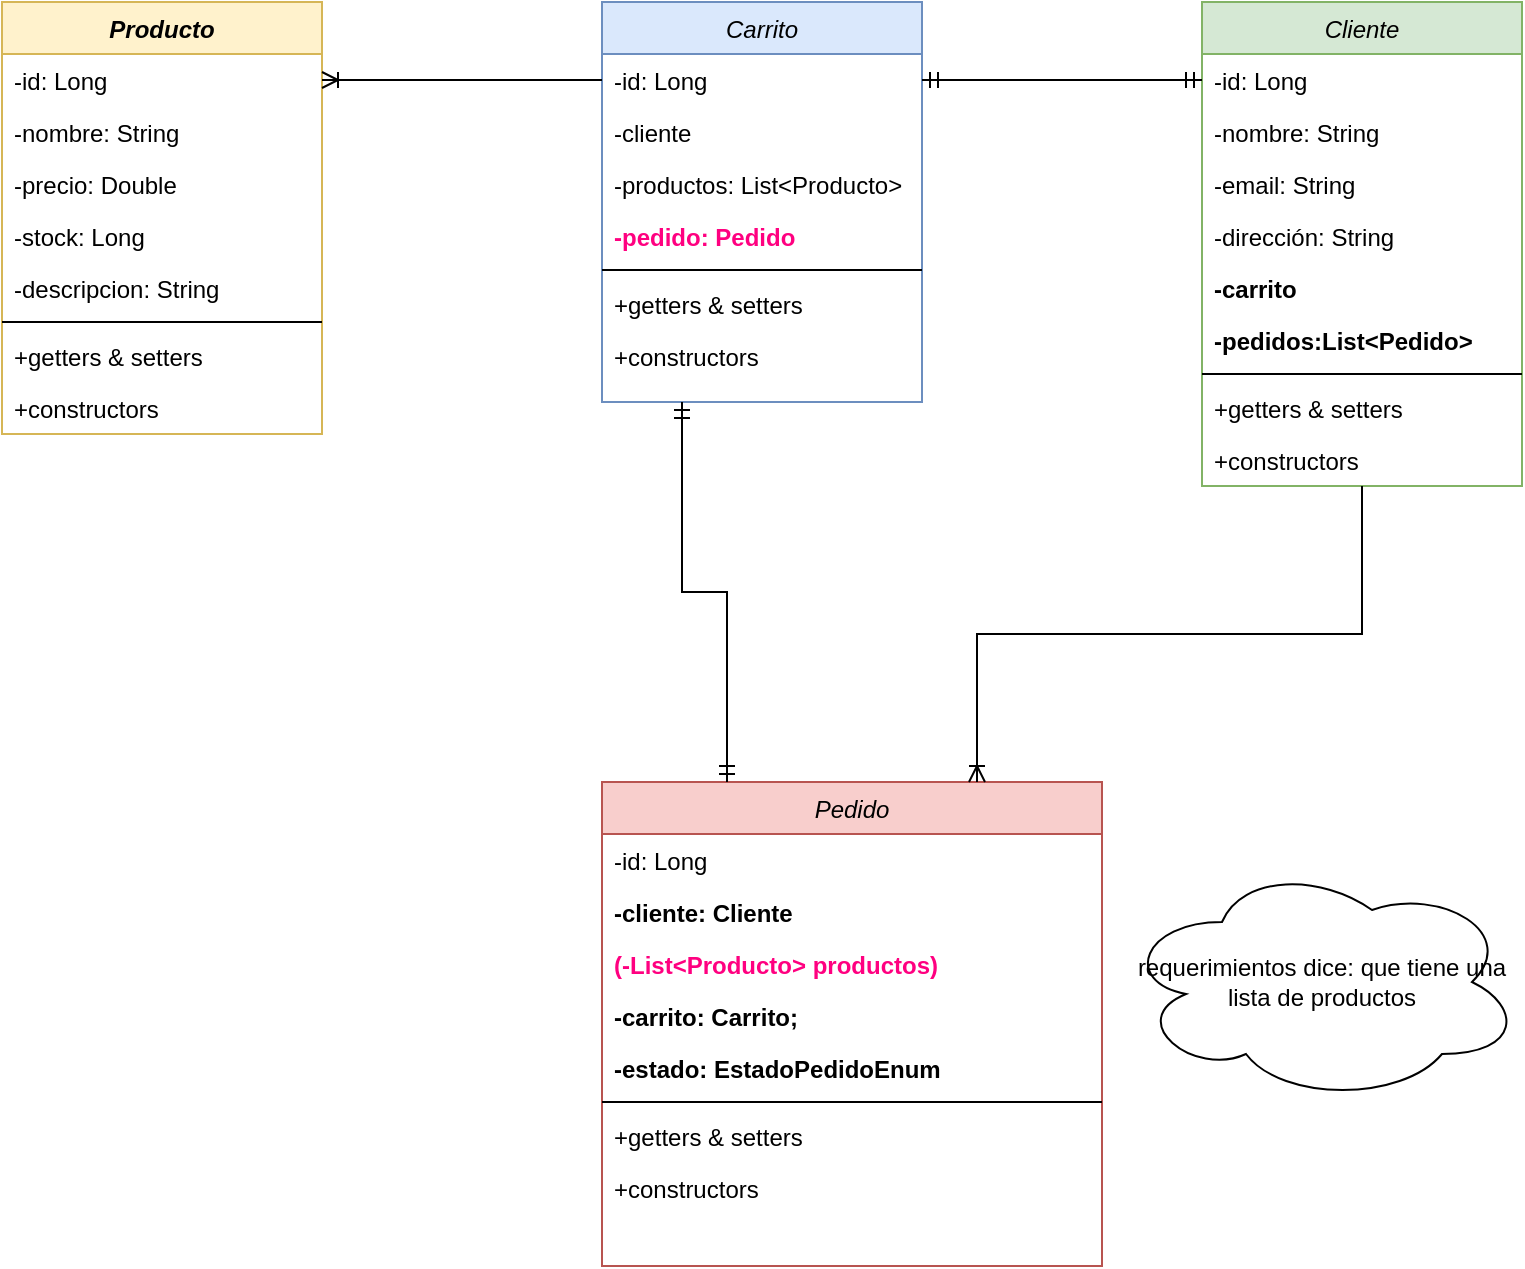 <mxfile version="20.2.3" type="device"><diagram id="C5RBs43oDa-KdzZeNtuy" name="Page-1"><mxGraphModel dx="1237" dy="758" grid="1" gridSize="10" guides="1" tooltips="1" connect="1" arrows="1" fold="1" page="1" pageScale="1" pageWidth="827" pageHeight="1169" math="0" shadow="0"><root><mxCell id="WIyWlLk6GJQsqaUBKTNV-0"/><mxCell id="WIyWlLk6GJQsqaUBKTNV-1" parent="WIyWlLk6GJQsqaUBKTNV-0"/><mxCell id="9P4ZXZGoO4VeWlaY292J-0" value="Producto" style="swimlane;fontStyle=3;align=center;verticalAlign=top;childLayout=stackLayout;horizontal=1;startSize=26;horizontalStack=0;resizeParent=1;resizeLast=0;collapsible=1;marginBottom=0;rounded=0;shadow=0;strokeWidth=1;fillColor=#fff2cc;strokeColor=#d6b656;" vertex="1" parent="WIyWlLk6GJQsqaUBKTNV-1"><mxGeometry x="20" y="100" width="160" height="216" as="geometry"><mxRectangle x="230" y="140" width="160" height="26" as="alternateBounds"/></mxGeometry></mxCell><mxCell id="9P4ZXZGoO4VeWlaY292J-1" value="-id: Long" style="text;align=left;verticalAlign=top;spacingLeft=4;spacingRight=4;overflow=hidden;rotatable=0;points=[[0,0.5],[1,0.5]];portConstraint=eastwest;" vertex="1" parent="9P4ZXZGoO4VeWlaY292J-0"><mxGeometry y="26" width="160" height="26" as="geometry"/></mxCell><mxCell id="9P4ZXZGoO4VeWlaY292J-2" value="-nombre: String" style="text;align=left;verticalAlign=top;spacingLeft=4;spacingRight=4;overflow=hidden;rotatable=0;points=[[0,0.5],[1,0.5]];portConstraint=eastwest;rounded=0;shadow=0;html=0;" vertex="1" parent="9P4ZXZGoO4VeWlaY292J-0"><mxGeometry y="52" width="160" height="26" as="geometry"/></mxCell><mxCell id="9P4ZXZGoO4VeWlaY292J-3" value="-precio: Double" style="text;align=left;verticalAlign=top;spacingLeft=4;spacingRight=4;overflow=hidden;rotatable=0;points=[[0,0.5],[1,0.5]];portConstraint=eastwest;rounded=0;shadow=0;html=0;" vertex="1" parent="9P4ZXZGoO4VeWlaY292J-0"><mxGeometry y="78" width="160" height="26" as="geometry"/></mxCell><mxCell id="9P4ZXZGoO4VeWlaY292J-10" value="-stock: Long" style="text;align=left;verticalAlign=top;spacingLeft=4;spacingRight=4;overflow=hidden;rotatable=0;points=[[0,0.5],[1,0.5]];portConstraint=eastwest;rounded=0;shadow=0;html=0;" vertex="1" parent="9P4ZXZGoO4VeWlaY292J-0"><mxGeometry y="104" width="160" height="26" as="geometry"/></mxCell><mxCell id="9P4ZXZGoO4VeWlaY292J-9" value="-descripcion: String" style="text;align=left;verticalAlign=top;spacingLeft=4;spacingRight=4;overflow=hidden;rotatable=0;points=[[0,0.5],[1,0.5]];portConstraint=eastwest;rounded=0;shadow=0;html=0;" vertex="1" parent="9P4ZXZGoO4VeWlaY292J-0"><mxGeometry y="130" width="160" height="26" as="geometry"/></mxCell><mxCell id="9P4ZXZGoO4VeWlaY292J-4" value="" style="line;html=1;strokeWidth=1;align=left;verticalAlign=middle;spacingTop=-1;spacingLeft=3;spacingRight=3;rotatable=0;labelPosition=right;points=[];portConstraint=eastwest;" vertex="1" parent="9P4ZXZGoO4VeWlaY292J-0"><mxGeometry y="156" width="160" height="8" as="geometry"/></mxCell><mxCell id="9P4ZXZGoO4VeWlaY292J-5" value="+getters &amp; setters" style="text;align=left;verticalAlign=top;spacingLeft=4;spacingRight=4;overflow=hidden;rotatable=0;points=[[0,0.5],[1,0.5]];portConstraint=eastwest;" vertex="1" parent="9P4ZXZGoO4VeWlaY292J-0"><mxGeometry y="164" width="160" height="26" as="geometry"/></mxCell><mxCell id="9P4ZXZGoO4VeWlaY292J-6" value="+constructors" style="text;align=left;verticalAlign=top;spacingLeft=4;spacingRight=4;overflow=hidden;rotatable=0;points=[[0,0.5],[1,0.5]];portConstraint=eastwest;rounded=0;shadow=0;html=0;" vertex="1" parent="9P4ZXZGoO4VeWlaY292J-0"><mxGeometry y="190" width="160" height="26" as="geometry"/></mxCell><mxCell id="9P4ZXZGoO4VeWlaY292J-11" value="Cliente" style="swimlane;fontStyle=2;align=center;verticalAlign=top;childLayout=stackLayout;horizontal=1;startSize=26;horizontalStack=0;resizeParent=1;resizeLast=0;collapsible=1;marginBottom=0;rounded=0;shadow=0;strokeWidth=1;fillColor=#d5e8d4;strokeColor=#82b366;" vertex="1" parent="WIyWlLk6GJQsqaUBKTNV-1"><mxGeometry x="620" y="100" width="160" height="242" as="geometry"><mxRectangle x="230" y="140" width="160" height="26" as="alternateBounds"/></mxGeometry></mxCell><mxCell id="9P4ZXZGoO4VeWlaY292J-12" value="-id: Long" style="text;align=left;verticalAlign=top;spacingLeft=4;spacingRight=4;overflow=hidden;rotatable=0;points=[[0,0.5],[1,0.5]];portConstraint=eastwest;" vertex="1" parent="9P4ZXZGoO4VeWlaY292J-11"><mxGeometry y="26" width="160" height="26" as="geometry"/></mxCell><mxCell id="9P4ZXZGoO4VeWlaY292J-13" value="-nombre: String" style="text;align=left;verticalAlign=top;spacingLeft=4;spacingRight=4;overflow=hidden;rotatable=0;points=[[0,0.5],[1,0.5]];portConstraint=eastwest;rounded=0;shadow=0;html=0;" vertex="1" parent="9P4ZXZGoO4VeWlaY292J-11"><mxGeometry y="52" width="160" height="26" as="geometry"/></mxCell><mxCell id="9P4ZXZGoO4VeWlaY292J-14" value="-email: String" style="text;align=left;verticalAlign=top;spacingLeft=4;spacingRight=4;overflow=hidden;rotatable=0;points=[[0,0.5],[1,0.5]];portConstraint=eastwest;rounded=0;shadow=0;html=0;" vertex="1" parent="9P4ZXZGoO4VeWlaY292J-11"><mxGeometry y="78" width="160" height="26" as="geometry"/></mxCell><mxCell id="9P4ZXZGoO4VeWlaY292J-15" value="-dirección: String" style="text;align=left;verticalAlign=top;spacingLeft=4;spacingRight=4;overflow=hidden;rotatable=0;points=[[0,0.5],[1,0.5]];portConstraint=eastwest;rounded=0;shadow=0;html=0;" vertex="1" parent="9P4ZXZGoO4VeWlaY292J-11"><mxGeometry y="104" width="160" height="26" as="geometry"/></mxCell><mxCell id="9P4ZXZGoO4VeWlaY292J-54" value="-carrito" style="text;align=left;verticalAlign=top;spacingLeft=4;spacingRight=4;overflow=hidden;rotatable=0;points=[[0,0.5],[1,0.5]];portConstraint=eastwest;rounded=0;shadow=0;html=0;fontStyle=1" vertex="1" parent="9P4ZXZGoO4VeWlaY292J-11"><mxGeometry y="130" width="160" height="26" as="geometry"/></mxCell><mxCell id="9P4ZXZGoO4VeWlaY292J-55" value="-pedidos:List&lt;Pedido&gt;" style="text;align=left;verticalAlign=top;spacingLeft=4;spacingRight=4;overflow=hidden;rotatable=0;points=[[0,0.5],[1,0.5]];portConstraint=eastwest;rounded=0;shadow=0;html=0;fontStyle=1;fontColor=#000000;" vertex="1" parent="9P4ZXZGoO4VeWlaY292J-11"><mxGeometry y="156" width="160" height="26" as="geometry"/></mxCell><mxCell id="9P4ZXZGoO4VeWlaY292J-17" value="" style="line;html=1;strokeWidth=1;align=left;verticalAlign=middle;spacingTop=-1;spacingLeft=3;spacingRight=3;rotatable=0;labelPosition=right;points=[];portConstraint=eastwest;" vertex="1" parent="9P4ZXZGoO4VeWlaY292J-11"><mxGeometry y="182" width="160" height="8" as="geometry"/></mxCell><mxCell id="9P4ZXZGoO4VeWlaY292J-18" value="+getters &amp; setters" style="text;align=left;verticalAlign=top;spacingLeft=4;spacingRight=4;overflow=hidden;rotatable=0;points=[[0,0.5],[1,0.5]];portConstraint=eastwest;" vertex="1" parent="9P4ZXZGoO4VeWlaY292J-11"><mxGeometry y="190" width="160" height="26" as="geometry"/></mxCell><mxCell id="9P4ZXZGoO4VeWlaY292J-19" value="+constructors" style="text;align=left;verticalAlign=top;spacingLeft=4;spacingRight=4;overflow=hidden;rotatable=0;points=[[0,0.5],[1,0.5]];portConstraint=eastwest;rounded=0;shadow=0;html=0;" vertex="1" parent="9P4ZXZGoO4VeWlaY292J-11"><mxGeometry y="216" width="160" height="26" as="geometry"/></mxCell><mxCell id="9P4ZXZGoO4VeWlaY292J-20" value="Carrito" style="swimlane;fontStyle=2;align=center;verticalAlign=top;childLayout=stackLayout;horizontal=1;startSize=26;horizontalStack=0;resizeParent=1;resizeLast=0;collapsible=1;marginBottom=0;rounded=0;shadow=0;strokeWidth=1;fillColor=#dae8fc;strokeColor=#6c8ebf;" vertex="1" parent="WIyWlLk6GJQsqaUBKTNV-1"><mxGeometry x="320" y="100" width="160" height="200" as="geometry"><mxRectangle x="230" y="140" width="160" height="26" as="alternateBounds"/></mxGeometry></mxCell><mxCell id="9P4ZXZGoO4VeWlaY292J-21" value="-id: Long" style="text;align=left;verticalAlign=top;spacingLeft=4;spacingRight=4;overflow=hidden;rotatable=0;points=[[0,0.5],[1,0.5]];portConstraint=eastwest;" vertex="1" parent="9P4ZXZGoO4VeWlaY292J-20"><mxGeometry y="26" width="160" height="26" as="geometry"/></mxCell><mxCell id="9P4ZXZGoO4VeWlaY292J-22" value="-cliente" style="text;align=left;verticalAlign=top;spacingLeft=4;spacingRight=4;overflow=hidden;rotatable=0;points=[[0,0.5],[1,0.5]];portConstraint=eastwest;rounded=0;shadow=0;html=0;fontStyle=0;fontColor=#000000;" vertex="1" parent="9P4ZXZGoO4VeWlaY292J-20"><mxGeometry y="52" width="160" height="26" as="geometry"/></mxCell><mxCell id="9P4ZXZGoO4VeWlaY292J-23" value="-productos: List&lt;Producto&gt;" style="text;align=left;verticalAlign=top;spacingLeft=4;spacingRight=4;overflow=hidden;rotatable=0;points=[[0,0.5],[1,0.5]];portConstraint=eastwest;rounded=0;shadow=0;html=0;fontStyle=0;fontColor=#000000;" vertex="1" parent="9P4ZXZGoO4VeWlaY292J-20"><mxGeometry y="78" width="160" height="26" as="geometry"/></mxCell><mxCell id="9P4ZXZGoO4VeWlaY292J-58" value="-pedido: Pedido" style="text;align=left;verticalAlign=top;spacingLeft=4;spacingRight=4;overflow=hidden;rotatable=0;points=[[0,0.5],[1,0.5]];portConstraint=eastwest;rounded=0;shadow=0;html=0;fontStyle=1;fontColor=#FF0080;" vertex="1" parent="9P4ZXZGoO4VeWlaY292J-20"><mxGeometry y="104" width="160" height="26" as="geometry"/></mxCell><mxCell id="9P4ZXZGoO4VeWlaY292J-25" value="" style="line;html=1;strokeWidth=1;align=left;verticalAlign=middle;spacingTop=-1;spacingLeft=3;spacingRight=3;rotatable=0;labelPosition=right;points=[];portConstraint=eastwest;" vertex="1" parent="9P4ZXZGoO4VeWlaY292J-20"><mxGeometry y="130" width="160" height="8" as="geometry"/></mxCell><mxCell id="9P4ZXZGoO4VeWlaY292J-26" value="+getters &amp; setters" style="text;align=left;verticalAlign=top;spacingLeft=4;spacingRight=4;overflow=hidden;rotatable=0;points=[[0,0.5],[1,0.5]];portConstraint=eastwest;" vertex="1" parent="9P4ZXZGoO4VeWlaY292J-20"><mxGeometry y="138" width="160" height="26" as="geometry"/></mxCell><mxCell id="9P4ZXZGoO4VeWlaY292J-27" value="+constructors" style="text;align=left;verticalAlign=top;spacingLeft=4;spacingRight=4;overflow=hidden;rotatable=0;points=[[0,0.5],[1,0.5]];portConstraint=eastwest;rounded=0;shadow=0;html=0;" vertex="1" parent="9P4ZXZGoO4VeWlaY292J-20"><mxGeometry y="164" width="160" height="26" as="geometry"/></mxCell><mxCell id="9P4ZXZGoO4VeWlaY292J-28" value="Pedido" style="swimlane;fontStyle=2;align=center;verticalAlign=top;childLayout=stackLayout;horizontal=1;startSize=26;horizontalStack=0;resizeParent=1;resizeLast=0;collapsible=1;marginBottom=0;rounded=0;shadow=0;strokeWidth=1;fillColor=#f8cecc;strokeColor=#b85450;" vertex="1" parent="WIyWlLk6GJQsqaUBKTNV-1"><mxGeometry x="320" y="490" width="250" height="242" as="geometry"><mxRectangle x="230" y="140" width="160" height="26" as="alternateBounds"/></mxGeometry></mxCell><mxCell id="9P4ZXZGoO4VeWlaY292J-29" value="-id: Long" style="text;align=left;verticalAlign=top;spacingLeft=4;spacingRight=4;overflow=hidden;rotatable=0;points=[[0,0.5],[1,0.5]];portConstraint=eastwest;" vertex="1" parent="9P4ZXZGoO4VeWlaY292J-28"><mxGeometry y="26" width="250" height="26" as="geometry"/></mxCell><mxCell id="9P4ZXZGoO4VeWlaY292J-30" value="-cliente: Cliente" style="text;align=left;verticalAlign=top;spacingLeft=4;spacingRight=4;overflow=hidden;rotatable=0;points=[[0,0.5],[1,0.5]];portConstraint=eastwest;rounded=0;shadow=0;html=0;fontStyle=1" vertex="1" parent="9P4ZXZGoO4VeWlaY292J-28"><mxGeometry y="52" width="250" height="26" as="geometry"/></mxCell><mxCell id="9P4ZXZGoO4VeWlaY292J-31" value="(-List&lt;Producto&gt; productos)" style="text;align=left;verticalAlign=top;spacingLeft=4;spacingRight=4;overflow=hidden;rotatable=0;points=[[0,0.5],[1,0.5]];portConstraint=eastwest;rounded=0;shadow=0;html=0;fontStyle=1;fontColor=#FF0080;" vertex="1" parent="9P4ZXZGoO4VeWlaY292J-28"><mxGeometry y="78" width="250" height="26" as="geometry"/></mxCell><mxCell id="9P4ZXZGoO4VeWlaY292J-56" value="-carrito: Carrito;" style="text;align=left;verticalAlign=top;spacingLeft=4;spacingRight=4;overflow=hidden;rotatable=0;points=[[0,0.5],[1,0.5]];portConstraint=eastwest;rounded=0;shadow=0;html=0;fontStyle=1" vertex="1" parent="9P4ZXZGoO4VeWlaY292J-28"><mxGeometry y="104" width="250" height="26" as="geometry"/></mxCell><mxCell id="9P4ZXZGoO4VeWlaY292J-32" value="-estado: EstadoPedidoEnum" style="text;align=left;verticalAlign=top;spacingLeft=4;spacingRight=4;overflow=hidden;rotatable=0;points=[[0,0.5],[1,0.5]];portConstraint=eastwest;rounded=0;shadow=0;html=0;fontStyle=1" vertex="1" parent="9P4ZXZGoO4VeWlaY292J-28"><mxGeometry y="130" width="250" height="26" as="geometry"/></mxCell><mxCell id="9P4ZXZGoO4VeWlaY292J-34" value="" style="line;html=1;strokeWidth=1;align=left;verticalAlign=middle;spacingTop=-1;spacingLeft=3;spacingRight=3;rotatable=0;labelPosition=right;points=[];portConstraint=eastwest;" vertex="1" parent="9P4ZXZGoO4VeWlaY292J-28"><mxGeometry y="156" width="250" height="8" as="geometry"/></mxCell><mxCell id="9P4ZXZGoO4VeWlaY292J-35" value="+getters &amp; setters" style="text;align=left;verticalAlign=top;spacingLeft=4;spacingRight=4;overflow=hidden;rotatable=0;points=[[0,0.5],[1,0.5]];portConstraint=eastwest;" vertex="1" parent="9P4ZXZGoO4VeWlaY292J-28"><mxGeometry y="164" width="250" height="26" as="geometry"/></mxCell><mxCell id="9P4ZXZGoO4VeWlaY292J-36" value="+constructors" style="text;align=left;verticalAlign=top;spacingLeft=4;spacingRight=4;overflow=hidden;rotatable=0;points=[[0,0.5],[1,0.5]];portConstraint=eastwest;rounded=0;shadow=0;html=0;" vertex="1" parent="9P4ZXZGoO4VeWlaY292J-28"><mxGeometry y="190" width="250" height="26" as="geometry"/></mxCell><mxCell id="9P4ZXZGoO4VeWlaY292J-43" value="" style="fontSize=12;html=1;endArrow=ERmandOne;startArrow=ERmandOne;rounded=0;edgeStyle=orthogonalEdgeStyle;elbow=vertical;entryX=0.25;entryY=1;entryDx=0;entryDy=0;exitX=0.25;exitY=0;exitDx=0;exitDy=0;" edge="1" parent="WIyWlLk6GJQsqaUBKTNV-1" source="9P4ZXZGoO4VeWlaY292J-28" target="9P4ZXZGoO4VeWlaY292J-20"><mxGeometry width="100" height="100" relative="1" as="geometry"><mxPoint x="270" y="560" as="sourcePoint"/><mxPoint x="230" y="330" as="targetPoint"/></mxGeometry></mxCell><mxCell id="9P4ZXZGoO4VeWlaY292J-47" value="" style="fontSize=12;html=1;endArrow=ERmandOne;startArrow=ERmandOne;rounded=0;edgeStyle=orthogonalEdgeStyle;elbow=vertical;entryX=1;entryY=0.5;entryDx=0;entryDy=0;exitX=0;exitY=0.5;exitDx=0;exitDy=0;" edge="1" parent="WIyWlLk6GJQsqaUBKTNV-1" source="9P4ZXZGoO4VeWlaY292J-12" target="9P4ZXZGoO4VeWlaY292J-21"><mxGeometry width="100" height="100" relative="1" as="geometry"><mxPoint x="540" y="190" as="sourcePoint"/><mxPoint x="640" y="260" as="targetPoint"/></mxGeometry></mxCell><mxCell id="9P4ZXZGoO4VeWlaY292J-51" value="" style="edgeStyle=orthogonalEdgeStyle;fontSize=12;html=1;endArrow=ERoneToMany;rounded=0;exitX=0;exitY=0.5;exitDx=0;exitDy=0;entryX=1;entryY=0.5;entryDx=0;entryDy=0;" edge="1" parent="WIyWlLk6GJQsqaUBKTNV-1" source="9P4ZXZGoO4VeWlaY292J-21" target="9P4ZXZGoO4VeWlaY292J-1"><mxGeometry width="100" height="100" relative="1" as="geometry"><mxPoint x="140" y="450" as="sourcePoint"/><mxPoint x="240" y="350" as="targetPoint"/></mxGeometry></mxCell><mxCell id="9P4ZXZGoO4VeWlaY292J-53" value="" style="edgeStyle=orthogonalEdgeStyle;fontSize=12;html=1;endArrow=ERoneToMany;rounded=0;elbow=vertical;exitX=0.5;exitY=1;exitDx=0;exitDy=0;entryX=0.75;entryY=0;entryDx=0;entryDy=0;" edge="1" parent="WIyWlLk6GJQsqaUBKTNV-1" source="9P4ZXZGoO4VeWlaY292J-11" target="9P4ZXZGoO4VeWlaY292J-28"><mxGeometry width="100" height="100" relative="1" as="geometry"><mxPoint x="530" y="430" as="sourcePoint"/><mxPoint x="630" y="330" as="targetPoint"/></mxGeometry></mxCell><mxCell id="9P4ZXZGoO4VeWlaY292J-57" value="requerimientos dice: que&amp;nbsp;tiene una lista de productos" style="ellipse;shape=cloud;whiteSpace=wrap;html=1;align=center;" vertex="1" parent="WIyWlLk6GJQsqaUBKTNV-1"><mxGeometry x="580" y="530" width="200" height="120" as="geometry"/></mxCell></root></mxGraphModel></diagram></mxfile>